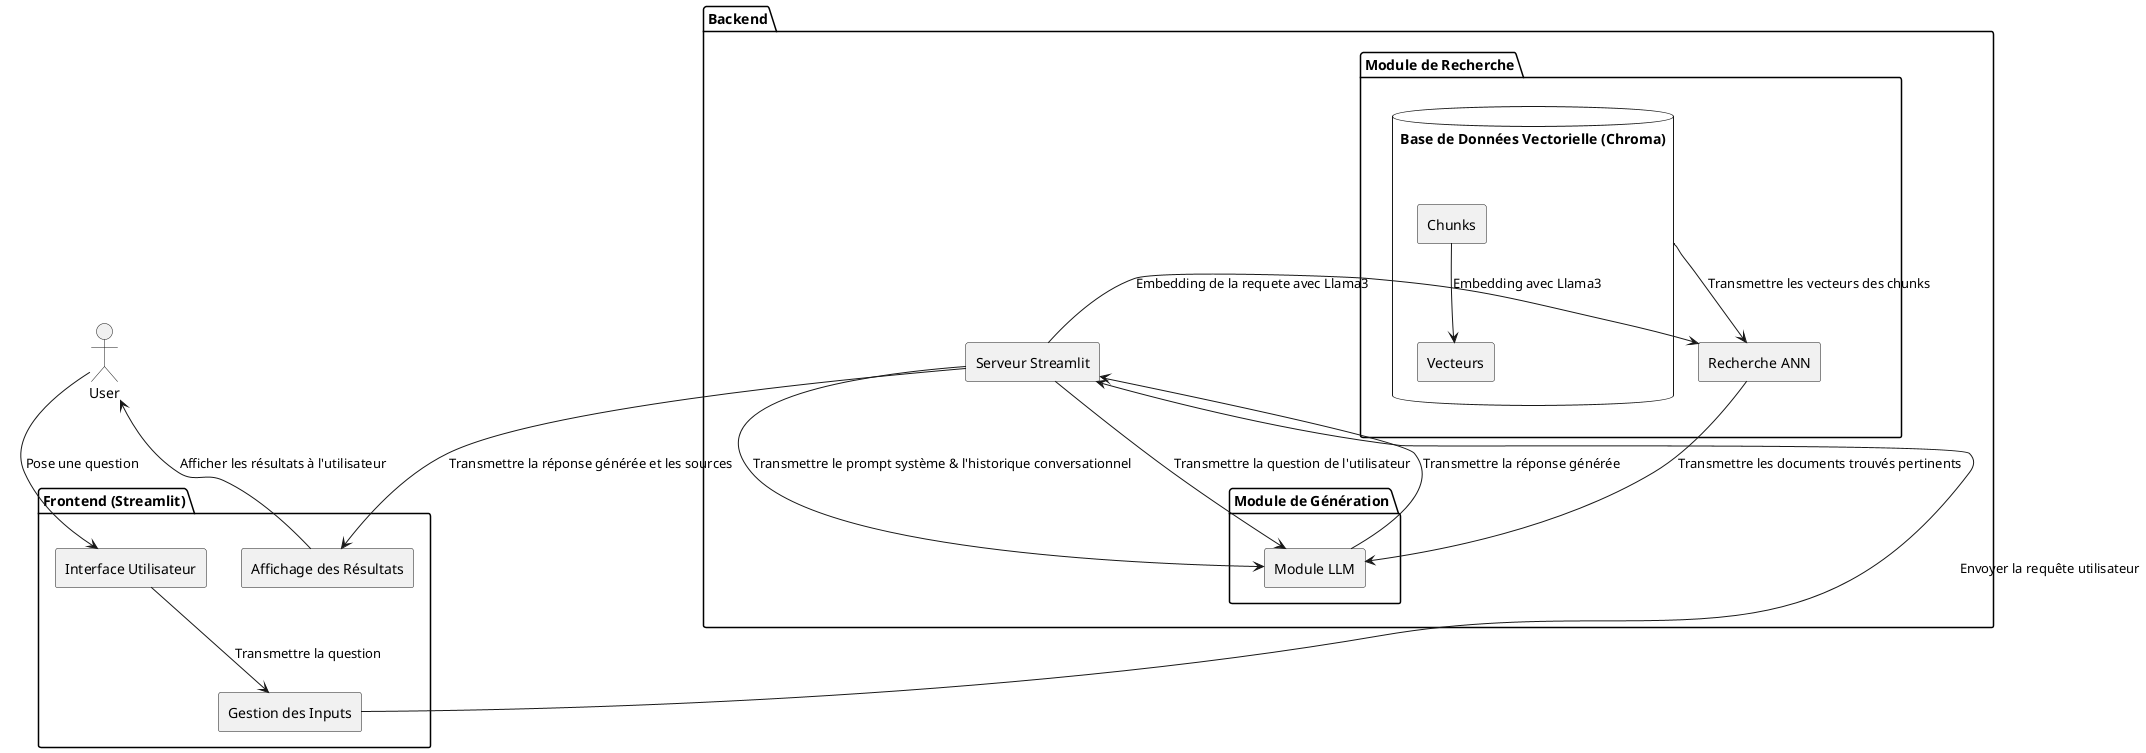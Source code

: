 @startuml
skinparam componentStyle rectangle

actor User


package "Frontend (Streamlit)" {
    [Interface Utilisateur] 
    [Gestion des Inputs] 
    [Affichage des Résultats]

    User --> [Interface Utilisateur] : Pose une question
    [Interface Utilisateur] --> [Gestion des Inputs] : Transmettre la question
    [Affichage des Résultats] --> User : Afficher les résultats à l'utilisateur
}

package "Backend" {
    [Serveur Streamlit]

    package "Module de Recherche" {
        [Recherche ANN]
        Database "Base de Données Vectorielle (Chroma)" {
            [Chunks]
            [Vecteurs]
        }
    }

    [Chunks] --> [Vecteurs] : Embedding avec Llama3

    package "Module de Génération" {
        [Module LLM]
    }

    [Serveur Streamlit] --> [Recherche ANN] : Embedding de la requete avec Llama3
  

    [Base de Données Vectorielle (Chroma)] --> [Recherche ANN] : Transmettre les vecteurs des chunks

    [Recherche ANN] --> [Module LLM] : Transmettre les documents trouvés pertinents
    [Serveur Streamlit] --> [Module LLM] : Transmettre le prompt système & l'historique conversationnel
    [Serveur Streamlit] --> [Module LLM] : Transmettre la question de l'utilisateur

    [Module LLM] --> [Serveur Streamlit] : Transmettre la réponse générée
}

[Gestion des Inputs] --> [Serveur Streamlit] : Envoyer la requête utilisateur
[Serveur Streamlit] --> [Affichage des Résultats] : Transmettre la réponse générée et les sources
@enduml